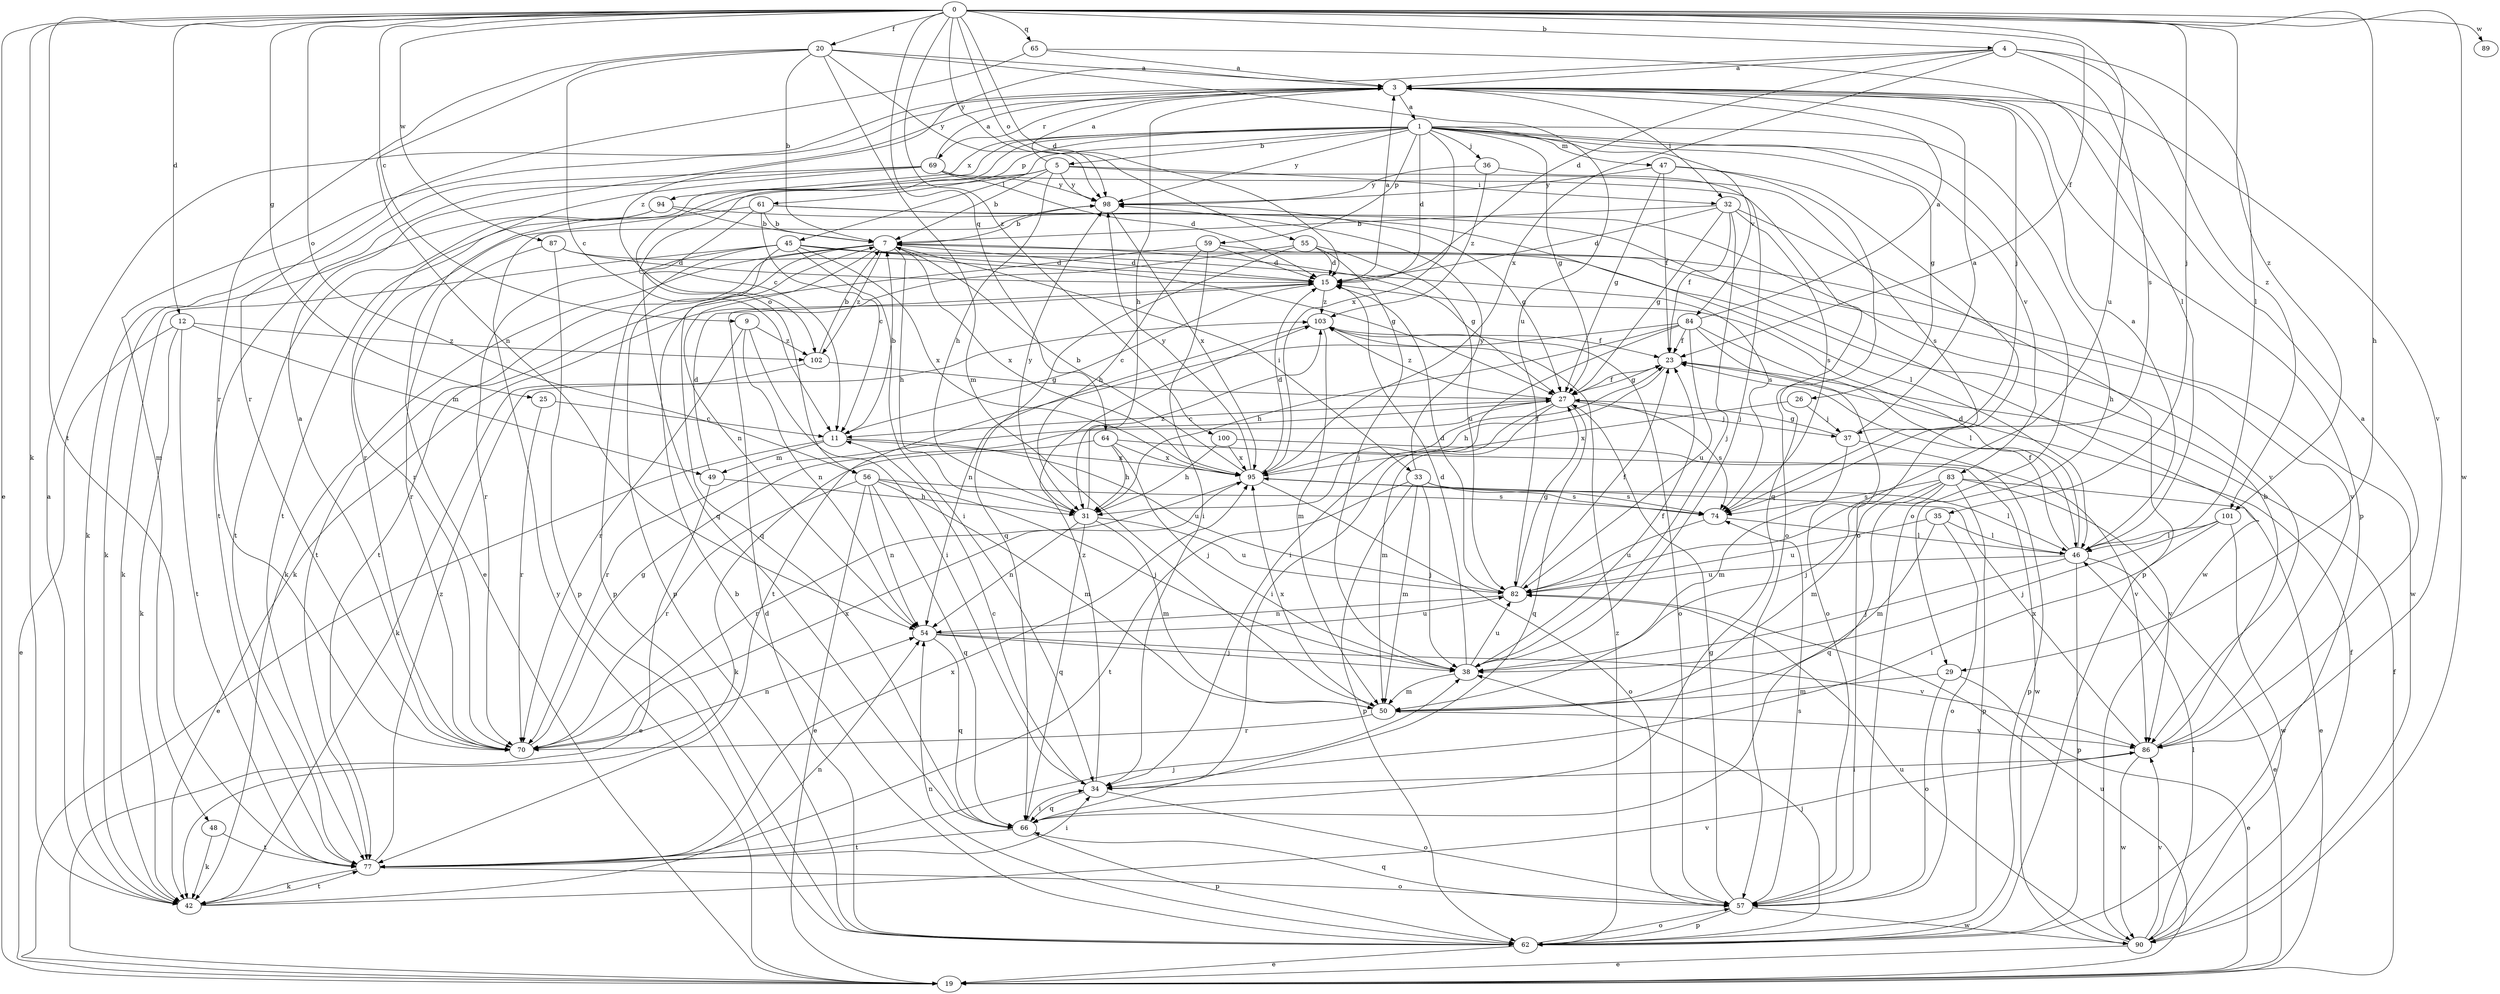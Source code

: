 strict digraph  {
0;
1;
3;
4;
5;
7;
9;
11;
12;
15;
19;
20;
23;
25;
26;
27;
29;
31;
32;
33;
34;
35;
36;
37;
38;
42;
45;
46;
47;
48;
49;
50;
54;
55;
56;
57;
59;
61;
62;
64;
65;
66;
69;
70;
74;
77;
82;
83;
84;
86;
87;
89;
90;
94;
95;
98;
100;
101;
102;
103;
0 -> 4  [label=b];
0 -> 9  [label=c];
0 -> 12  [label=d];
0 -> 15  [label=d];
0 -> 19  [label=e];
0 -> 20  [label=f];
0 -> 23  [label=f];
0 -> 25  [label=g];
0 -> 29  [label=h];
0 -> 35  [label=j];
0 -> 42  [label=k];
0 -> 55  [label=o];
0 -> 56  [label=o];
0 -> 64  [label=q];
0 -> 65  [label=q];
0 -> 77  [label=t];
0 -> 82  [label=u];
0 -> 87  [label=w];
0 -> 89  [label=w];
0 -> 90  [label=w];
0 -> 98  [label=y];
0 -> 100  [label=z];
0 -> 101  [label=z];
1 -> 5  [label=b];
1 -> 11  [label=c];
1 -> 15  [label=d];
1 -> 26  [label=g];
1 -> 27  [label=g];
1 -> 29  [label=h];
1 -> 36  [label=j];
1 -> 45  [label=l];
1 -> 47  [label=m];
1 -> 56  [label=o];
1 -> 57  [label=o];
1 -> 59  [label=p];
1 -> 61  [label=p];
1 -> 83  [label=v];
1 -> 84  [label=v];
1 -> 94  [label=x];
1 -> 95  [label=x];
1 -> 98  [label=y];
3 -> 1  [label=a];
3 -> 31  [label=h];
3 -> 32  [label=i];
3 -> 37  [label=j];
3 -> 48  [label=m];
3 -> 62  [label=p];
3 -> 69  [label=r];
3 -> 86  [label=v];
4 -> 3  [label=a];
4 -> 15  [label=d];
4 -> 46  [label=l];
4 -> 74  [label=s];
4 -> 95  [label=x];
4 -> 101  [label=z];
4 -> 102  [label=z];
5 -> 3  [label=a];
5 -> 7  [label=b];
5 -> 19  [label=e];
5 -> 31  [label=h];
5 -> 32  [label=i];
5 -> 74  [label=s];
5 -> 77  [label=t];
5 -> 98  [label=y];
7 -> 15  [label=d];
7 -> 27  [label=g];
7 -> 31  [label=h];
7 -> 33  [label=i];
7 -> 42  [label=k];
7 -> 54  [label=n];
7 -> 62  [label=p];
7 -> 77  [label=t];
7 -> 95  [label=x];
7 -> 102  [label=z];
9 -> 34  [label=i];
9 -> 54  [label=n];
9 -> 70  [label=r];
9 -> 102  [label=z];
11 -> 7  [label=b];
11 -> 19  [label=e];
11 -> 49  [label=m];
11 -> 82  [label=u];
11 -> 95  [label=x];
12 -> 19  [label=e];
12 -> 42  [label=k];
12 -> 49  [label=m];
12 -> 77  [label=t];
12 -> 102  [label=z];
15 -> 3  [label=a];
15 -> 11  [label=c];
15 -> 103  [label=z];
19 -> 23  [label=f];
19 -> 82  [label=u];
19 -> 98  [label=y];
20 -> 3  [label=a];
20 -> 7  [label=b];
20 -> 11  [label=c];
20 -> 50  [label=m];
20 -> 54  [label=n];
20 -> 70  [label=r];
20 -> 82  [label=u];
20 -> 98  [label=y];
23 -> 27  [label=g];
23 -> 31  [label=h];
25 -> 11  [label=c];
25 -> 70  [label=r];
26 -> 37  [label=j];
26 -> 95  [label=x];
27 -> 11  [label=c];
27 -> 23  [label=f];
27 -> 34  [label=i];
27 -> 37  [label=j];
27 -> 50  [label=m];
27 -> 66  [label=q];
27 -> 70  [label=r];
27 -> 74  [label=s];
27 -> 103  [label=z];
29 -> 19  [label=e];
29 -> 50  [label=m];
29 -> 57  [label=o];
31 -> 50  [label=m];
31 -> 54  [label=n];
31 -> 66  [label=q];
31 -> 82  [label=u];
31 -> 98  [label=y];
31 -> 103  [label=z];
32 -> 7  [label=b];
32 -> 15  [label=d];
32 -> 23  [label=f];
32 -> 27  [label=g];
32 -> 38  [label=j];
32 -> 62  [label=p];
32 -> 74  [label=s];
33 -> 38  [label=j];
33 -> 46  [label=l];
33 -> 50  [label=m];
33 -> 62  [label=p];
33 -> 74  [label=s];
33 -> 77  [label=t];
33 -> 98  [label=y];
34 -> 11  [label=c];
34 -> 57  [label=o];
34 -> 66  [label=q];
34 -> 103  [label=z];
35 -> 46  [label=l];
35 -> 50  [label=m];
35 -> 57  [label=o];
35 -> 82  [label=u];
36 -> 38  [label=j];
36 -> 98  [label=y];
36 -> 103  [label=z];
37 -> 3  [label=a];
37 -> 27  [label=g];
37 -> 50  [label=m];
37 -> 62  [label=p];
38 -> 15  [label=d];
38 -> 23  [label=f];
38 -> 50  [label=m];
38 -> 82  [label=u];
42 -> 3  [label=a];
42 -> 54  [label=n];
42 -> 77  [label=t];
42 -> 86  [label=v];
45 -> 15  [label=d];
45 -> 34  [label=i];
45 -> 42  [label=k];
45 -> 62  [label=p];
45 -> 66  [label=q];
45 -> 70  [label=r];
45 -> 74  [label=s];
45 -> 90  [label=w];
45 -> 95  [label=x];
46 -> 3  [label=a];
46 -> 15  [label=d];
46 -> 19  [label=e];
46 -> 23  [label=f];
46 -> 38  [label=j];
46 -> 62  [label=p];
46 -> 82  [label=u];
47 -> 23  [label=f];
47 -> 27  [label=g];
47 -> 57  [label=o];
47 -> 66  [label=q];
47 -> 98  [label=y];
48 -> 42  [label=k];
48 -> 77  [label=t];
49 -> 15  [label=d];
49 -> 19  [label=e];
49 -> 31  [label=h];
50 -> 70  [label=r];
50 -> 86  [label=v];
50 -> 95  [label=x];
54 -> 38  [label=j];
54 -> 66  [label=q];
54 -> 82  [label=u];
54 -> 86  [label=v];
55 -> 15  [label=d];
55 -> 38  [label=j];
55 -> 42  [label=k];
55 -> 66  [label=q];
55 -> 82  [label=u];
56 -> 19  [label=e];
56 -> 38  [label=j];
56 -> 50  [label=m];
56 -> 54  [label=n];
56 -> 66  [label=q];
56 -> 70  [label=r];
56 -> 74  [label=s];
57 -> 27  [label=g];
57 -> 62  [label=p];
57 -> 66  [label=q];
57 -> 74  [label=s];
57 -> 90  [label=w];
59 -> 15  [label=d];
59 -> 31  [label=h];
59 -> 34  [label=i];
59 -> 77  [label=t];
59 -> 86  [label=v];
61 -> 7  [label=b];
61 -> 11  [label=c];
61 -> 66  [label=q];
61 -> 70  [label=r];
61 -> 86  [label=v];
61 -> 90  [label=w];
62 -> 7  [label=b];
62 -> 15  [label=d];
62 -> 19  [label=e];
62 -> 38  [label=j];
62 -> 54  [label=n];
62 -> 57  [label=o];
62 -> 103  [label=z];
64 -> 31  [label=h];
64 -> 38  [label=j];
64 -> 42  [label=k];
64 -> 90  [label=w];
64 -> 95  [label=x];
65 -> 3  [label=a];
65 -> 46  [label=l];
65 -> 70  [label=r];
66 -> 34  [label=i];
66 -> 62  [label=p];
66 -> 77  [label=t];
69 -> 3  [label=a];
69 -> 15  [label=d];
69 -> 42  [label=k];
69 -> 57  [label=o];
69 -> 70  [label=r];
69 -> 77  [label=t];
69 -> 98  [label=y];
70 -> 3  [label=a];
70 -> 27  [label=g];
70 -> 54  [label=n];
70 -> 95  [label=x];
74 -> 46  [label=l];
74 -> 82  [label=u];
77 -> 34  [label=i];
77 -> 38  [label=j];
77 -> 42  [label=k];
77 -> 57  [label=o];
77 -> 95  [label=x];
77 -> 103  [label=z];
82 -> 15  [label=d];
82 -> 23  [label=f];
82 -> 27  [label=g];
82 -> 54  [label=n];
83 -> 19  [label=e];
83 -> 38  [label=j];
83 -> 50  [label=m];
83 -> 62  [label=p];
83 -> 66  [label=q];
83 -> 74  [label=s];
83 -> 86  [label=v];
84 -> 3  [label=a];
84 -> 23  [label=f];
84 -> 31  [label=h];
84 -> 34  [label=i];
84 -> 46  [label=l];
84 -> 57  [label=o];
84 -> 77  [label=t];
84 -> 82  [label=u];
86 -> 3  [label=a];
86 -> 7  [label=b];
86 -> 34  [label=i];
86 -> 90  [label=w];
86 -> 95  [label=x];
87 -> 15  [label=d];
87 -> 27  [label=g];
87 -> 62  [label=p];
87 -> 70  [label=r];
90 -> 19  [label=e];
90 -> 23  [label=f];
90 -> 46  [label=l];
90 -> 82  [label=u];
90 -> 86  [label=v];
94 -> 7  [label=b];
94 -> 42  [label=k];
94 -> 46  [label=l];
94 -> 77  [label=t];
95 -> 7  [label=b];
95 -> 15  [label=d];
95 -> 23  [label=f];
95 -> 57  [label=o];
95 -> 70  [label=r];
95 -> 74  [label=s];
95 -> 98  [label=y];
98 -> 7  [label=b];
98 -> 27  [label=g];
98 -> 95  [label=x];
100 -> 31  [label=h];
100 -> 86  [label=v];
100 -> 95  [label=x];
101 -> 34  [label=i];
101 -> 38  [label=j];
101 -> 46  [label=l];
101 -> 90  [label=w];
102 -> 7  [label=b];
102 -> 27  [label=g];
102 -> 42  [label=k];
103 -> 23  [label=f];
103 -> 50  [label=m];
103 -> 54  [label=n];
103 -> 57  [label=o];
}
